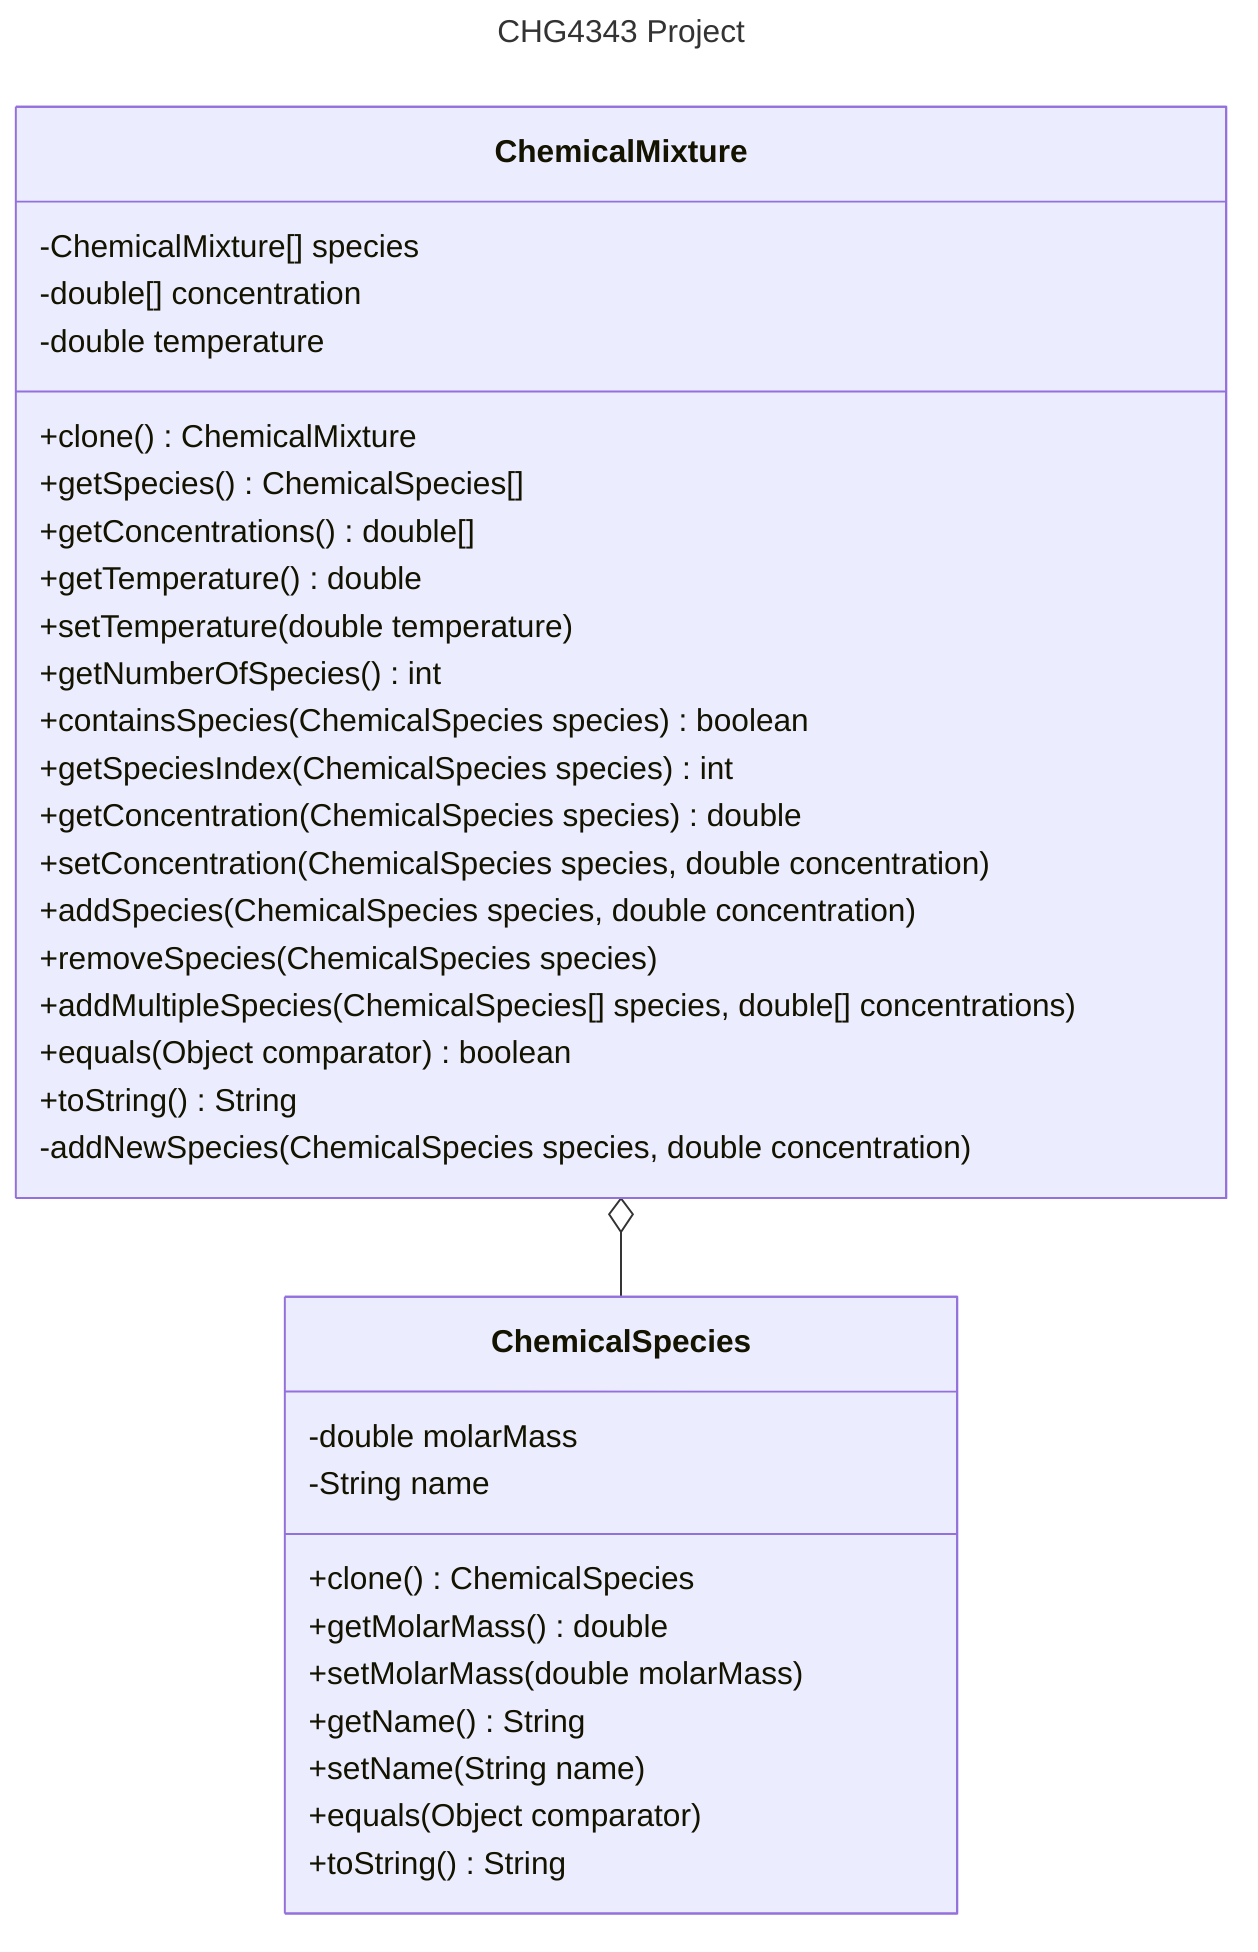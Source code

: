 ---
title: CHG4343 Project
---
classDiagram
    ChemicalMixture o-- ChemicalSpecies
      class ChemicalSpecies{
          -double molarMass
          -String name
          +clone() ChemicalSpecies
          +getMolarMass() double
          +setMolarMass(double molarMass)
          +getName() String
          +setName(String name)
          +equals(Object comparator)
          +toString() String
      }
      class ChemicalMixture{
          -ChemicalMixture[] species
          -double[] concentration
          -double temperature
          +clone() ChemicalMixture
          +getSpecies() ChemicalSpecies[]
          +getConcentrations() double[]
          +getTemperature() double
          +setTemperature(double temperature)
          +getNumberOfSpecies() int
          +containsSpecies(ChemicalSpecies species) boolean
          +getSpeciesIndex(ChemicalSpecies species) int
          +getConcentration(ChemicalSpecies species) double
          +setConcentration(ChemicalSpecies species, double concentration)
          +addSpecies(ChemicalSpecies species, double concentration)
          +removeSpecies(ChemicalSpecies species)
          +addMultipleSpecies(ChemicalSpecies[] species, double[] concentrations)
          +equals(Object comparator) boolean
          +toString() String
          -addNewSpecies(ChemicalSpecies species, double concentration)
      }